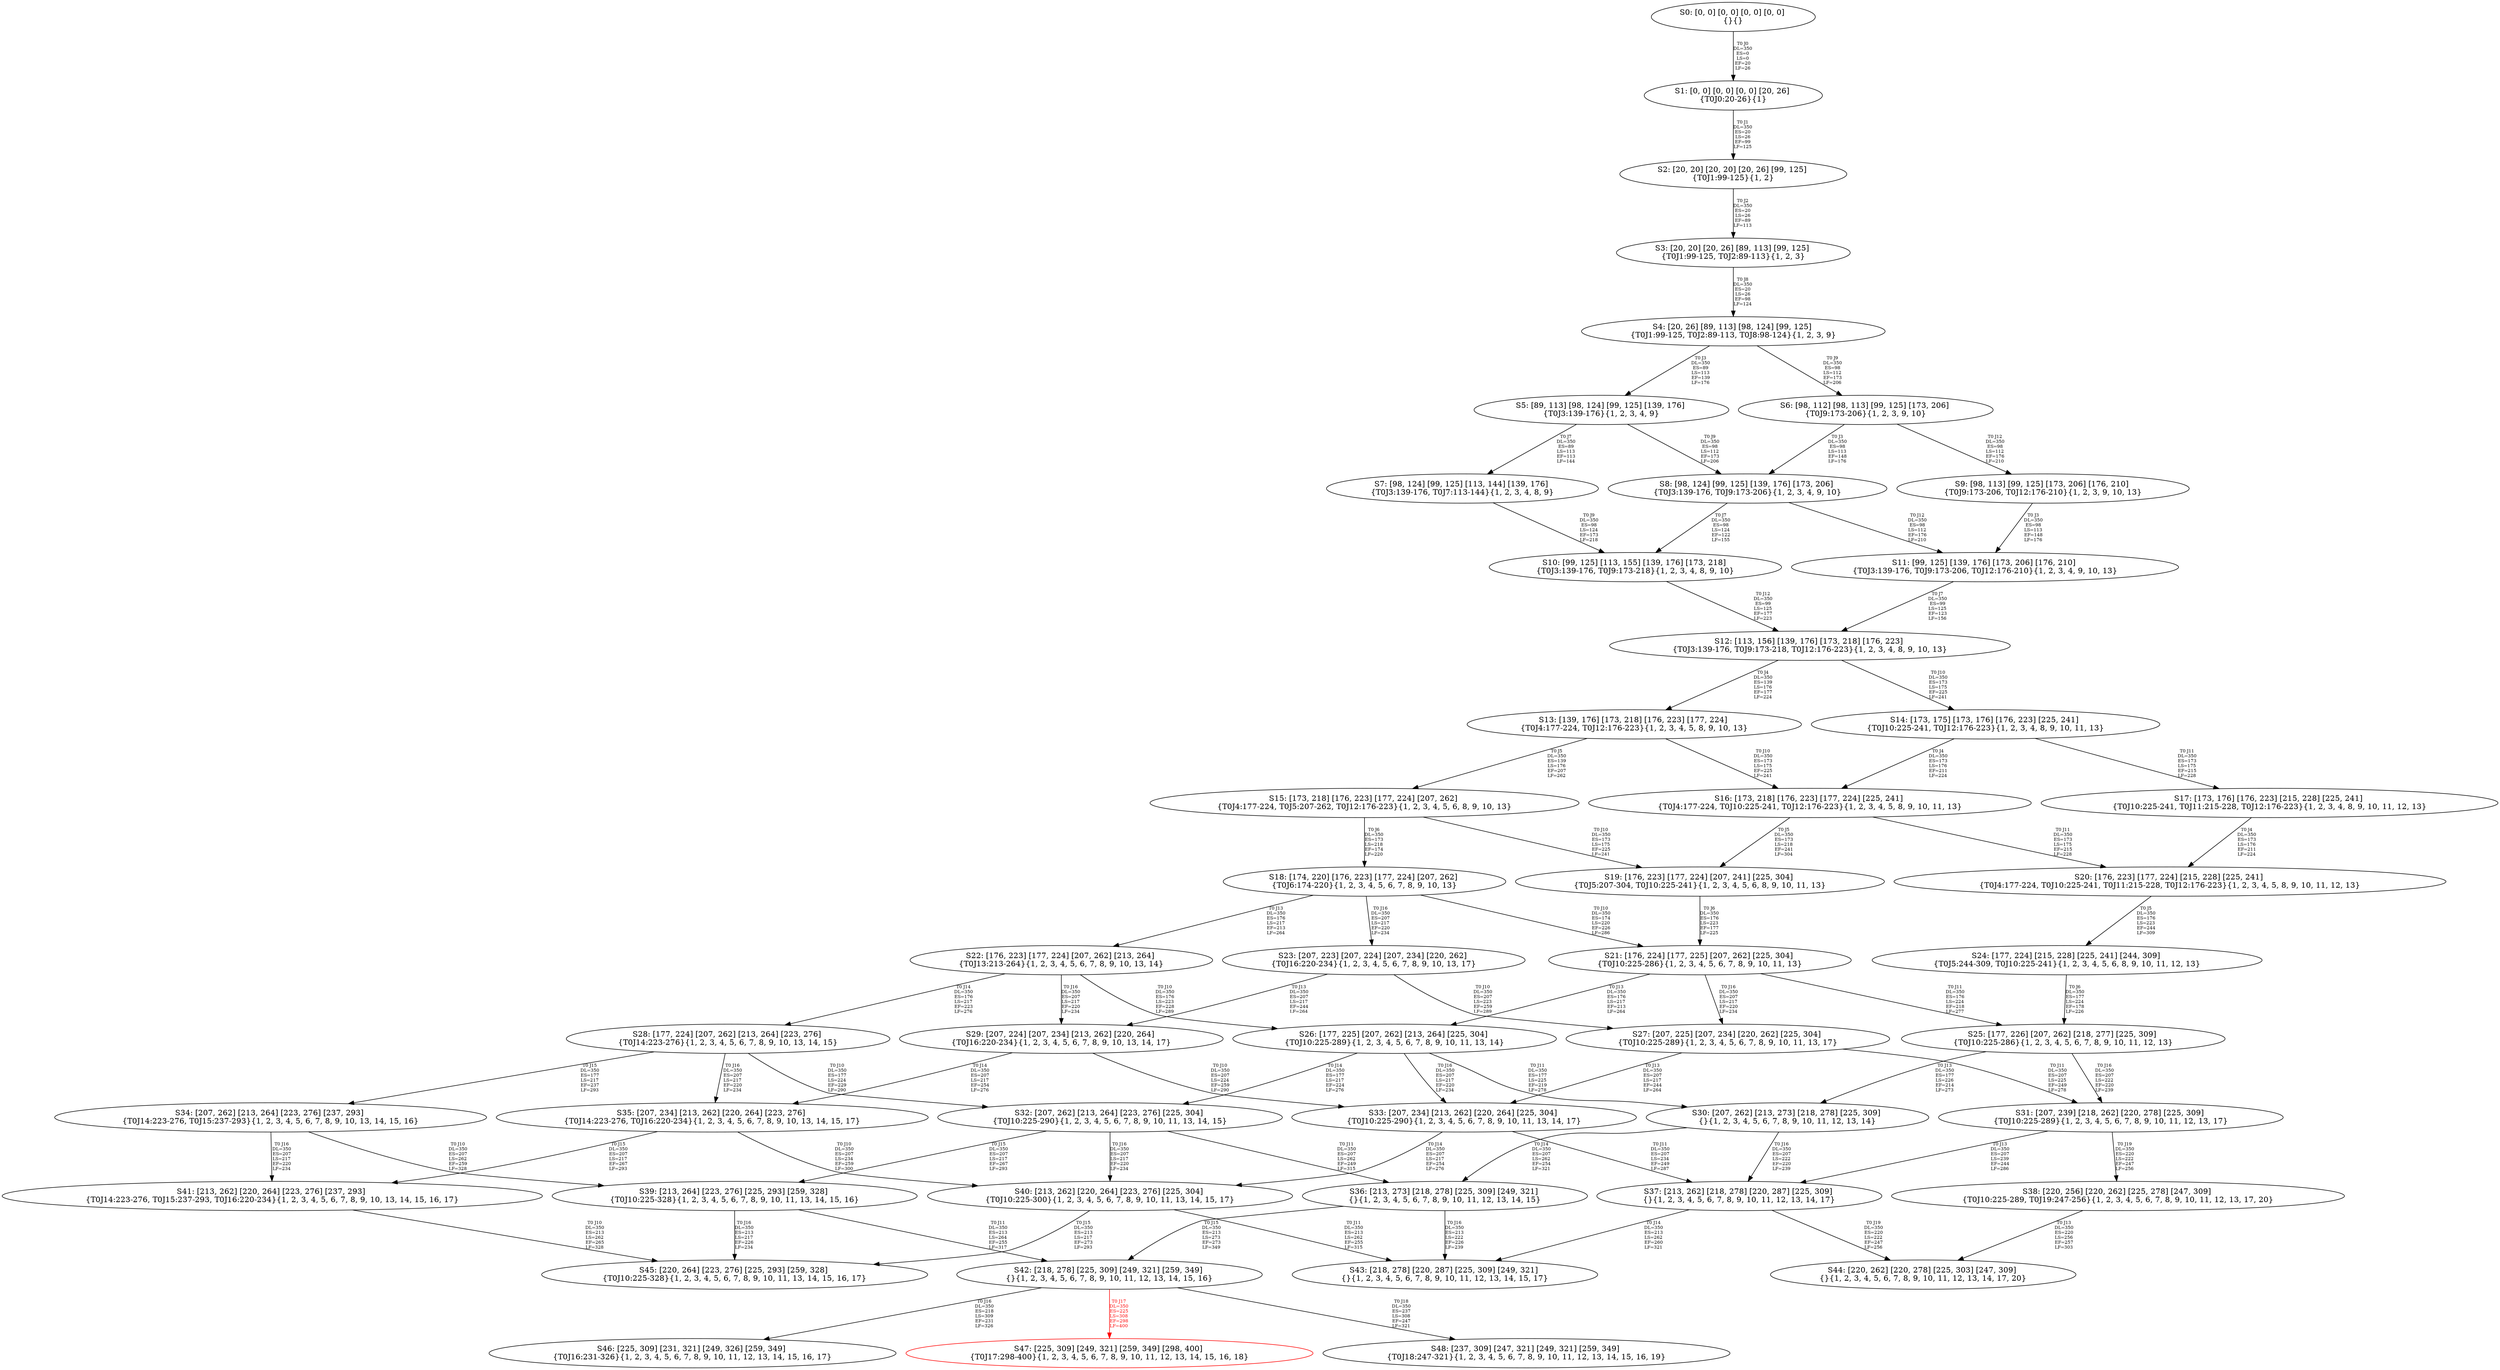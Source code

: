 digraph {
	S0[label="S0: [0, 0] [0, 0] [0, 0] [0, 0] \n{}{}"];
	S1[label="S1: [0, 0] [0, 0] [0, 0] [20, 26] \n{T0J0:20-26}{1}"];
	S2[label="S2: [20, 20] [20, 20] [20, 26] [99, 125] \n{T0J1:99-125}{1, 2}"];
	S3[label="S3: [20, 20] [20, 26] [89, 113] [99, 125] \n{T0J1:99-125, T0J2:89-113}{1, 2, 3}"];
	S4[label="S4: [20, 26] [89, 113] [98, 124] [99, 125] \n{T0J1:99-125, T0J2:89-113, T0J8:98-124}{1, 2, 3, 9}"];
	S5[label="S5: [89, 113] [98, 124] [99, 125] [139, 176] \n{T0J3:139-176}{1, 2, 3, 4, 9}"];
	S6[label="S6: [98, 112] [98, 113] [99, 125] [173, 206] \n{T0J9:173-206}{1, 2, 3, 9, 10}"];
	S7[label="S7: [98, 124] [99, 125] [113, 144] [139, 176] \n{T0J3:139-176, T0J7:113-144}{1, 2, 3, 4, 8, 9}"];
	S8[label="S8: [98, 124] [99, 125] [139, 176] [173, 206] \n{T0J3:139-176, T0J9:173-206}{1, 2, 3, 4, 9, 10}"];
	S9[label="S9: [98, 113] [99, 125] [173, 206] [176, 210] \n{T0J9:173-206, T0J12:176-210}{1, 2, 3, 9, 10, 13}"];
	S10[label="S10: [99, 125] [113, 155] [139, 176] [173, 218] \n{T0J3:139-176, T0J9:173-218}{1, 2, 3, 4, 8, 9, 10}"];
	S11[label="S11: [99, 125] [139, 176] [173, 206] [176, 210] \n{T0J3:139-176, T0J9:173-206, T0J12:176-210}{1, 2, 3, 4, 9, 10, 13}"];
	S12[label="S12: [113, 156] [139, 176] [173, 218] [176, 223] \n{T0J3:139-176, T0J9:173-218, T0J12:176-223}{1, 2, 3, 4, 8, 9, 10, 13}"];
	S13[label="S13: [139, 176] [173, 218] [176, 223] [177, 224] \n{T0J4:177-224, T0J12:176-223}{1, 2, 3, 4, 5, 8, 9, 10, 13}"];
	S14[label="S14: [173, 175] [173, 176] [176, 223] [225, 241] \n{T0J10:225-241, T0J12:176-223}{1, 2, 3, 4, 8, 9, 10, 11, 13}"];
	S15[label="S15: [173, 218] [176, 223] [177, 224] [207, 262] \n{T0J4:177-224, T0J5:207-262, T0J12:176-223}{1, 2, 3, 4, 5, 6, 8, 9, 10, 13}"];
	S16[label="S16: [173, 218] [176, 223] [177, 224] [225, 241] \n{T0J4:177-224, T0J10:225-241, T0J12:176-223}{1, 2, 3, 4, 5, 8, 9, 10, 11, 13}"];
	S17[label="S17: [173, 176] [176, 223] [215, 228] [225, 241] \n{T0J10:225-241, T0J11:215-228, T0J12:176-223}{1, 2, 3, 4, 8, 9, 10, 11, 12, 13}"];
	S18[label="S18: [174, 220] [176, 223] [177, 224] [207, 262] \n{T0J6:174-220}{1, 2, 3, 4, 5, 6, 7, 8, 9, 10, 13}"];
	S19[label="S19: [176, 223] [177, 224] [207, 241] [225, 304] \n{T0J5:207-304, T0J10:225-241}{1, 2, 3, 4, 5, 6, 8, 9, 10, 11, 13}"];
	S20[label="S20: [176, 223] [177, 224] [215, 228] [225, 241] \n{T0J4:177-224, T0J10:225-241, T0J11:215-228, T0J12:176-223}{1, 2, 3, 4, 5, 8, 9, 10, 11, 12, 13}"];
	S21[label="S21: [176, 224] [177, 225] [207, 262] [225, 304] \n{T0J10:225-286}{1, 2, 3, 4, 5, 6, 7, 8, 9, 10, 11, 13}"];
	S22[label="S22: [176, 223] [177, 224] [207, 262] [213, 264] \n{T0J13:213-264}{1, 2, 3, 4, 5, 6, 7, 8, 9, 10, 13, 14}"];
	S23[label="S23: [207, 223] [207, 224] [207, 234] [220, 262] \n{T0J16:220-234}{1, 2, 3, 4, 5, 6, 7, 8, 9, 10, 13, 17}"];
	S24[label="S24: [177, 224] [215, 228] [225, 241] [244, 309] \n{T0J5:244-309, T0J10:225-241}{1, 2, 3, 4, 5, 6, 8, 9, 10, 11, 12, 13}"];
	S25[label="S25: [177, 226] [207, 262] [218, 277] [225, 309] \n{T0J10:225-286}{1, 2, 3, 4, 5, 6, 7, 8, 9, 10, 11, 12, 13}"];
	S26[label="S26: [177, 225] [207, 262] [213, 264] [225, 304] \n{T0J10:225-289}{1, 2, 3, 4, 5, 6, 7, 8, 9, 10, 11, 13, 14}"];
	S27[label="S27: [207, 225] [207, 234] [220, 262] [225, 304] \n{T0J10:225-289}{1, 2, 3, 4, 5, 6, 7, 8, 9, 10, 11, 13, 17}"];
	S28[label="S28: [177, 224] [207, 262] [213, 264] [223, 276] \n{T0J14:223-276}{1, 2, 3, 4, 5, 6, 7, 8, 9, 10, 13, 14, 15}"];
	S29[label="S29: [207, 224] [207, 234] [213, 262] [220, 264] \n{T0J16:220-234}{1, 2, 3, 4, 5, 6, 7, 8, 9, 10, 13, 14, 17}"];
	S30[label="S30: [207, 262] [213, 273] [218, 278] [225, 309] \n{}{1, 2, 3, 4, 5, 6, 7, 8, 9, 10, 11, 12, 13, 14}"];
	S31[label="S31: [207, 239] [218, 262] [220, 278] [225, 309] \n{T0J10:225-289}{1, 2, 3, 4, 5, 6, 7, 8, 9, 10, 11, 12, 13, 17}"];
	S32[label="S32: [207, 262] [213, 264] [223, 276] [225, 304] \n{T0J10:225-290}{1, 2, 3, 4, 5, 6, 7, 8, 9, 10, 11, 13, 14, 15}"];
	S33[label="S33: [207, 234] [213, 262] [220, 264] [225, 304] \n{T0J10:225-290}{1, 2, 3, 4, 5, 6, 7, 8, 9, 10, 11, 13, 14, 17}"];
	S34[label="S34: [207, 262] [213, 264] [223, 276] [237, 293] \n{T0J14:223-276, T0J15:237-293}{1, 2, 3, 4, 5, 6, 7, 8, 9, 10, 13, 14, 15, 16}"];
	S35[label="S35: [207, 234] [213, 262] [220, 264] [223, 276] \n{T0J14:223-276, T0J16:220-234}{1, 2, 3, 4, 5, 6, 7, 8, 9, 10, 13, 14, 15, 17}"];
	S36[label="S36: [213, 273] [218, 278] [225, 309] [249, 321] \n{}{1, 2, 3, 4, 5, 6, 7, 8, 9, 10, 11, 12, 13, 14, 15}"];
	S37[label="S37: [213, 262] [218, 278] [220, 287] [225, 309] \n{}{1, 2, 3, 4, 5, 6, 7, 8, 9, 10, 11, 12, 13, 14, 17}"];
	S38[label="S38: [220, 256] [220, 262] [225, 278] [247, 309] \n{T0J10:225-289, T0J19:247-256}{1, 2, 3, 4, 5, 6, 7, 8, 9, 10, 11, 12, 13, 17, 20}"];
	S39[label="S39: [213, 264] [223, 276] [225, 293] [259, 328] \n{T0J10:225-328}{1, 2, 3, 4, 5, 6, 7, 8, 9, 10, 11, 13, 14, 15, 16}"];
	S40[label="S40: [213, 262] [220, 264] [223, 276] [225, 304] \n{T0J10:225-300}{1, 2, 3, 4, 5, 6, 7, 8, 9, 10, 11, 13, 14, 15, 17}"];
	S41[label="S41: [213, 262] [220, 264] [223, 276] [237, 293] \n{T0J14:223-276, T0J15:237-293, T0J16:220-234}{1, 2, 3, 4, 5, 6, 7, 8, 9, 10, 13, 14, 15, 16, 17}"];
	S42[label="S42: [218, 278] [225, 309] [249, 321] [259, 349] \n{}{1, 2, 3, 4, 5, 6, 7, 8, 9, 10, 11, 12, 13, 14, 15, 16}"];
	S43[label="S43: [218, 278] [220, 287] [225, 309] [249, 321] \n{}{1, 2, 3, 4, 5, 6, 7, 8, 9, 10, 11, 12, 13, 14, 15, 17}"];
	S44[label="S44: [220, 262] [220, 278] [225, 303] [247, 309] \n{}{1, 2, 3, 4, 5, 6, 7, 8, 9, 10, 11, 12, 13, 14, 17, 20}"];
	S45[label="S45: [220, 264] [223, 276] [225, 293] [259, 328] \n{T0J10:225-328}{1, 2, 3, 4, 5, 6, 7, 8, 9, 10, 11, 13, 14, 15, 16, 17}"];
	S46[label="S46: [225, 309] [231, 321] [249, 326] [259, 349] \n{T0J16:231-326}{1, 2, 3, 4, 5, 6, 7, 8, 9, 10, 11, 12, 13, 14, 15, 16, 17}"];
	S47[label="S47: [225, 309] [249, 321] [259, 349] [298, 400] \n{T0J17:298-400}{1, 2, 3, 4, 5, 6, 7, 8, 9, 10, 11, 12, 13, 14, 15, 16, 18}"];
	S48[label="S48: [237, 309] [247, 321] [249, 321] [259, 349] \n{T0J18:247-321}{1, 2, 3, 4, 5, 6, 7, 8, 9, 10, 11, 12, 13, 14, 15, 16, 19}"];
	S0 -> S1[label="T0 J0\nDL=350\nES=0\nLS=0\nEF=20\nLF=26",fontsize=8];
	S1 -> S2[label="T0 J1\nDL=350\nES=20\nLS=26\nEF=99\nLF=125",fontsize=8];
	S2 -> S3[label="T0 J2\nDL=350\nES=20\nLS=26\nEF=89\nLF=113",fontsize=8];
	S3 -> S4[label="T0 J8\nDL=350\nES=20\nLS=26\nEF=98\nLF=124",fontsize=8];
	S4 -> S5[label="T0 J3\nDL=350\nES=89\nLS=113\nEF=139\nLF=176",fontsize=8];
	S4 -> S6[label="T0 J9\nDL=350\nES=98\nLS=112\nEF=173\nLF=206",fontsize=8];
	S5 -> S7[label="T0 J7\nDL=350\nES=89\nLS=113\nEF=113\nLF=144",fontsize=8];
	S5 -> S8[label="T0 J9\nDL=350\nES=98\nLS=112\nEF=173\nLF=206",fontsize=8];
	S6 -> S8[label="T0 J3\nDL=350\nES=98\nLS=113\nEF=148\nLF=176",fontsize=8];
	S6 -> S9[label="T0 J12\nDL=350\nES=98\nLS=112\nEF=176\nLF=210",fontsize=8];
	S7 -> S10[label="T0 J9\nDL=350\nES=98\nLS=124\nEF=173\nLF=218",fontsize=8];
	S8 -> S10[label="T0 J7\nDL=350\nES=98\nLS=124\nEF=122\nLF=155",fontsize=8];
	S8 -> S11[label="T0 J12\nDL=350\nES=98\nLS=112\nEF=176\nLF=210",fontsize=8];
	S9 -> S11[label="T0 J3\nDL=350\nES=98\nLS=113\nEF=148\nLF=176",fontsize=8];
	S10 -> S12[label="T0 J12\nDL=350\nES=99\nLS=125\nEF=177\nLF=223",fontsize=8];
	S11 -> S12[label="T0 J7\nDL=350\nES=99\nLS=125\nEF=123\nLF=156",fontsize=8];
	S12 -> S13[label="T0 J4\nDL=350\nES=139\nLS=176\nEF=177\nLF=224",fontsize=8];
	S12 -> S14[label="T0 J10\nDL=350\nES=173\nLS=175\nEF=225\nLF=241",fontsize=8];
	S13 -> S15[label="T0 J5\nDL=350\nES=139\nLS=176\nEF=207\nLF=262",fontsize=8];
	S13 -> S16[label="T0 J10\nDL=350\nES=173\nLS=175\nEF=225\nLF=241",fontsize=8];
	S14 -> S16[label="T0 J4\nDL=350\nES=173\nLS=176\nEF=211\nLF=224",fontsize=8];
	S14 -> S17[label="T0 J11\nDL=350\nES=173\nLS=175\nEF=215\nLF=228",fontsize=8];
	S15 -> S18[label="T0 J6\nDL=350\nES=173\nLS=218\nEF=174\nLF=220",fontsize=8];
	S15 -> S19[label="T0 J10\nDL=350\nES=173\nLS=175\nEF=225\nLF=241",fontsize=8];
	S16 -> S19[label="T0 J5\nDL=350\nES=173\nLS=218\nEF=241\nLF=304",fontsize=8];
	S16 -> S20[label="T0 J11\nDL=350\nES=173\nLS=175\nEF=215\nLF=228",fontsize=8];
	S17 -> S20[label="T0 J4\nDL=350\nES=173\nLS=176\nEF=211\nLF=224",fontsize=8];
	S18 -> S21[label="T0 J10\nDL=350\nES=174\nLS=220\nEF=226\nLF=286",fontsize=8];
	S18 -> S22[label="T0 J13\nDL=350\nES=176\nLS=217\nEF=213\nLF=264",fontsize=8];
	S18 -> S23[label="T0 J16\nDL=350\nES=207\nLS=217\nEF=220\nLF=234",fontsize=8];
	S19 -> S21[label="T0 J6\nDL=350\nES=176\nLS=223\nEF=177\nLF=225",fontsize=8];
	S20 -> S24[label="T0 J5\nDL=350\nES=176\nLS=223\nEF=244\nLF=309",fontsize=8];
	S21 -> S25[label="T0 J11\nDL=350\nES=176\nLS=224\nEF=218\nLF=277",fontsize=8];
	S21 -> S26[label="T0 J13\nDL=350\nES=176\nLS=217\nEF=213\nLF=264",fontsize=8];
	S21 -> S27[label="T0 J16\nDL=350\nES=207\nLS=217\nEF=220\nLF=234",fontsize=8];
	S22 -> S26[label="T0 J10\nDL=350\nES=176\nLS=223\nEF=228\nLF=289",fontsize=8];
	S22 -> S28[label="T0 J14\nDL=350\nES=176\nLS=217\nEF=223\nLF=276",fontsize=8];
	S22 -> S29[label="T0 J16\nDL=350\nES=207\nLS=217\nEF=220\nLF=234",fontsize=8];
	S23 -> S27[label="T0 J10\nDL=350\nES=207\nLS=223\nEF=259\nLF=289",fontsize=8];
	S23 -> S29[label="T0 J13\nDL=350\nES=207\nLS=217\nEF=244\nLF=264",fontsize=8];
	S24 -> S25[label="T0 J6\nDL=350\nES=177\nLS=224\nEF=178\nLF=226",fontsize=8];
	S25 -> S30[label="T0 J13\nDL=350\nES=177\nLS=226\nEF=214\nLF=273",fontsize=8];
	S25 -> S31[label="T0 J16\nDL=350\nES=207\nLS=222\nEF=220\nLF=239",fontsize=8];
	S26 -> S30[label="T0 J11\nDL=350\nES=177\nLS=225\nEF=219\nLF=278",fontsize=8];
	S26 -> S32[label="T0 J14\nDL=350\nES=177\nLS=217\nEF=224\nLF=276",fontsize=8];
	S26 -> S33[label="T0 J16\nDL=350\nES=207\nLS=217\nEF=220\nLF=234",fontsize=8];
	S27 -> S31[label="T0 J11\nDL=350\nES=207\nLS=225\nEF=249\nLF=278",fontsize=8];
	S27 -> S33[label="T0 J13\nDL=350\nES=207\nLS=217\nEF=244\nLF=264",fontsize=8];
	S28 -> S32[label="T0 J10\nDL=350\nES=177\nLS=224\nEF=229\nLF=290",fontsize=8];
	S28 -> S34[label="T0 J15\nDL=350\nES=177\nLS=217\nEF=237\nLF=293",fontsize=8];
	S28 -> S35[label="T0 J16\nDL=350\nES=207\nLS=217\nEF=220\nLF=234",fontsize=8];
	S29 -> S33[label="T0 J10\nDL=350\nES=207\nLS=224\nEF=259\nLF=290",fontsize=8];
	S29 -> S35[label="T0 J14\nDL=350\nES=207\nLS=217\nEF=254\nLF=276",fontsize=8];
	S30 -> S36[label="T0 J14\nDL=350\nES=207\nLS=262\nEF=254\nLF=321",fontsize=8];
	S30 -> S37[label="T0 J16\nDL=350\nES=207\nLS=222\nEF=220\nLF=239",fontsize=8];
	S31 -> S37[label="T0 J13\nDL=350\nES=207\nLS=239\nEF=244\nLF=286",fontsize=8];
	S31 -> S38[label="T0 J19\nDL=350\nES=220\nLS=222\nEF=247\nLF=256",fontsize=8];
	S32 -> S36[label="T0 J11\nDL=350\nES=207\nLS=262\nEF=249\nLF=315",fontsize=8];
	S32 -> S39[label="T0 J15\nDL=350\nES=207\nLS=217\nEF=267\nLF=293",fontsize=8];
	S32 -> S40[label="T0 J16\nDL=350\nES=207\nLS=217\nEF=220\nLF=234",fontsize=8];
	S33 -> S37[label="T0 J11\nDL=350\nES=207\nLS=234\nEF=249\nLF=287",fontsize=8];
	S33 -> S40[label="T0 J14\nDL=350\nES=207\nLS=217\nEF=254\nLF=276",fontsize=8];
	S34 -> S39[label="T0 J10\nDL=350\nES=207\nLS=262\nEF=259\nLF=328",fontsize=8];
	S34 -> S41[label="T0 J16\nDL=350\nES=207\nLS=217\nEF=220\nLF=234",fontsize=8];
	S35 -> S40[label="T0 J10\nDL=350\nES=207\nLS=234\nEF=259\nLF=300",fontsize=8];
	S35 -> S41[label="T0 J15\nDL=350\nES=207\nLS=217\nEF=267\nLF=293",fontsize=8];
	S36 -> S42[label="T0 J15\nDL=350\nES=213\nLS=273\nEF=273\nLF=349",fontsize=8];
	S36 -> S43[label="T0 J16\nDL=350\nES=213\nLS=222\nEF=226\nLF=239",fontsize=8];
	S37 -> S43[label="T0 J14\nDL=350\nES=213\nLS=262\nEF=260\nLF=321",fontsize=8];
	S37 -> S44[label="T0 J19\nDL=350\nES=220\nLS=222\nEF=247\nLF=256",fontsize=8];
	S38 -> S44[label="T0 J13\nDL=350\nES=220\nLS=256\nEF=257\nLF=303",fontsize=8];
	S39 -> S42[label="T0 J11\nDL=350\nES=213\nLS=264\nEF=255\nLF=317",fontsize=8];
	S39 -> S45[label="T0 J16\nDL=350\nES=213\nLS=217\nEF=226\nLF=234",fontsize=8];
	S40 -> S43[label="T0 J11\nDL=350\nES=213\nLS=262\nEF=255\nLF=315",fontsize=8];
	S40 -> S45[label="T0 J15\nDL=350\nES=213\nLS=217\nEF=273\nLF=293",fontsize=8];
	S41 -> S45[label="T0 J10\nDL=350\nES=213\nLS=262\nEF=265\nLF=328",fontsize=8];
	S42 -> S46[label="T0 J16\nDL=350\nES=218\nLS=309\nEF=231\nLF=326",fontsize=8];
	S42 -> S47[label="T0 J17\nDL=350\nES=225\nLS=308\nEF=298\nLF=400",color=Red,fontcolor=Red,fontsize=8];
S47[color=Red];
	S42 -> S48[label="T0 J18\nDL=350\nES=237\nLS=308\nEF=247\nLF=321",fontsize=8];
}
